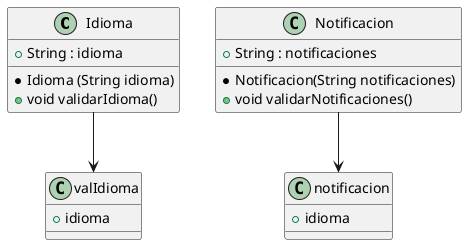 @startuml
Class Idioma{
    + String : idioma
    * Idioma (String idioma)
    + void validarIdioma()
}

Idioma --> valIdioma
Object valIdioma{
    + idioma
}

Class Notificacion{
    + String : notificaciones
    * Notificacion(String notificaciones)
    + void validarNotificaciones()
}

Notificacion --> notificacion
Object notificacion{
    + idioma
}
@enduml